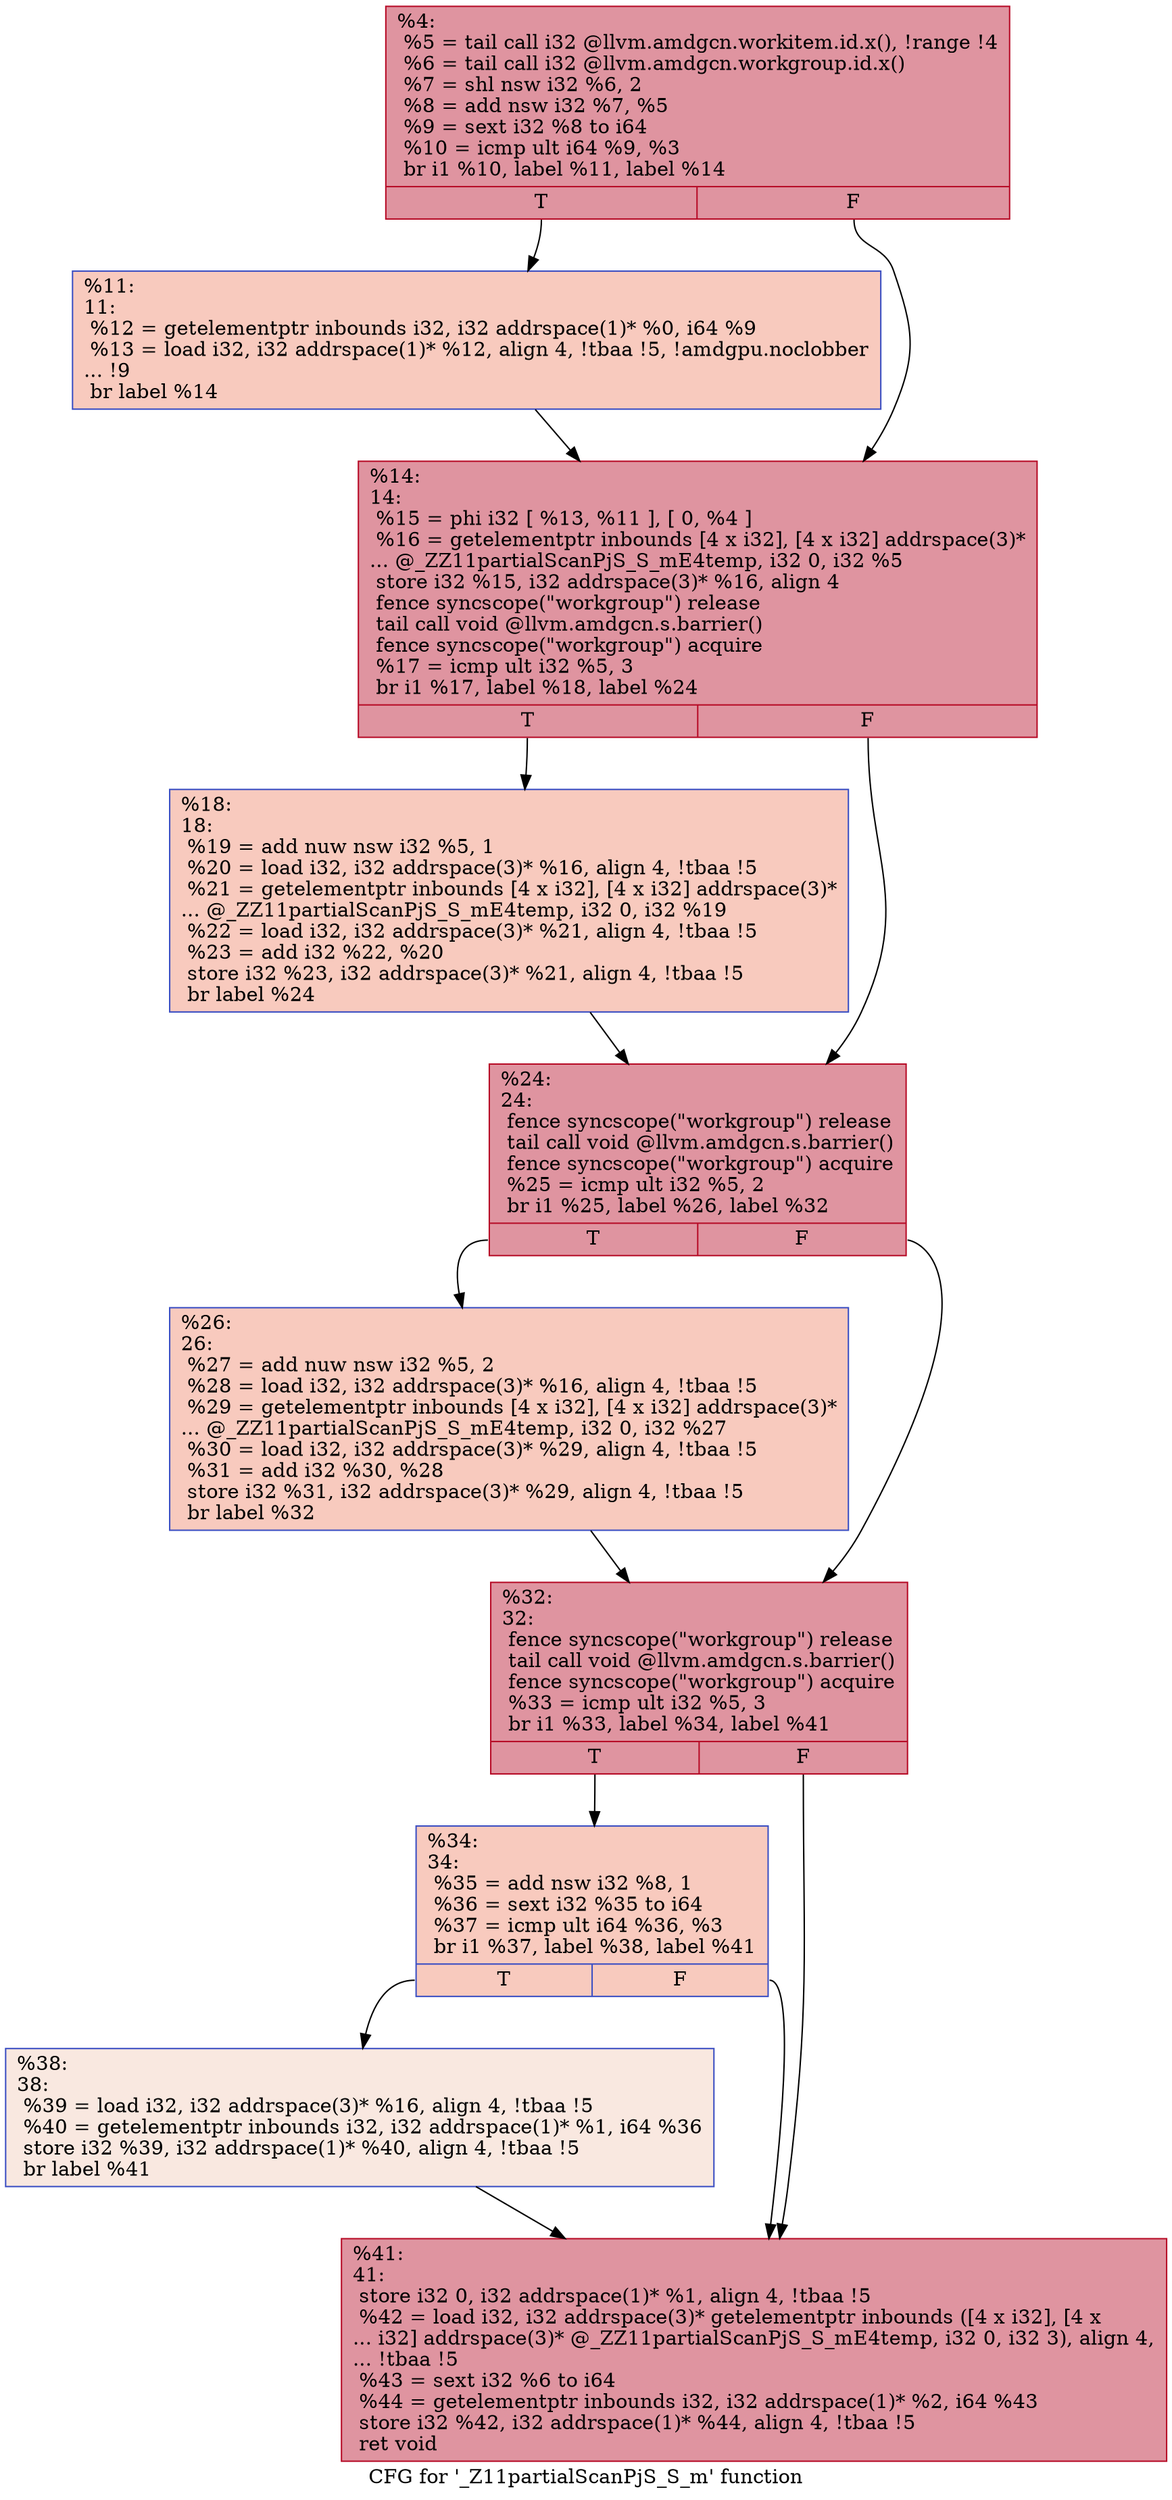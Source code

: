 digraph "CFG for '_Z11partialScanPjS_S_m' function" {
	label="CFG for '_Z11partialScanPjS_S_m' function";

	Node0x4682420 [shape=record,color="#b70d28ff", style=filled, fillcolor="#b70d2870",label="{%4:\l  %5 = tail call i32 @llvm.amdgcn.workitem.id.x(), !range !4\l  %6 = tail call i32 @llvm.amdgcn.workgroup.id.x()\l  %7 = shl nsw i32 %6, 2\l  %8 = add nsw i32 %7, %5\l  %9 = sext i32 %8 to i64\l  %10 = icmp ult i64 %9, %3\l  br i1 %10, label %11, label %14\l|{<s0>T|<s1>F}}"];
	Node0x4682420:s0 -> Node0x4682470;
	Node0x4682420:s1 -> Node0x4683cb0;
	Node0x4682470 [shape=record,color="#3d50c3ff", style=filled, fillcolor="#ef886b70",label="{%11:\l11:                                               \l  %12 = getelementptr inbounds i32, i32 addrspace(1)* %0, i64 %9\l  %13 = load i32, i32 addrspace(1)* %12, align 4, !tbaa !5, !amdgpu.noclobber\l... !9\l  br label %14\l}"];
	Node0x4682470 -> Node0x4683cb0;
	Node0x4683cb0 [shape=record,color="#b70d28ff", style=filled, fillcolor="#b70d2870",label="{%14:\l14:                                               \l  %15 = phi i32 [ %13, %11 ], [ 0, %4 ]\l  %16 = getelementptr inbounds [4 x i32], [4 x i32] addrspace(3)*\l... @_ZZ11partialScanPjS_S_mE4temp, i32 0, i32 %5\l  store i32 %15, i32 addrspace(3)* %16, align 4\l  fence syncscope(\"workgroup\") release\l  tail call void @llvm.amdgcn.s.barrier()\l  fence syncscope(\"workgroup\") acquire\l  %17 = icmp ult i32 %5, 3\l  br i1 %17, label %18, label %24\l|{<s0>T|<s1>F}}"];
	Node0x4683cb0:s0 -> Node0x46848b0;
	Node0x4683cb0:s1 -> Node0x4684900;
	Node0x46848b0 [shape=record,color="#3d50c3ff", style=filled, fillcolor="#ef886b70",label="{%18:\l18:                                               \l  %19 = add nuw nsw i32 %5, 1\l  %20 = load i32, i32 addrspace(3)* %16, align 4, !tbaa !5\l  %21 = getelementptr inbounds [4 x i32], [4 x i32] addrspace(3)*\l... @_ZZ11partialScanPjS_S_mE4temp, i32 0, i32 %19\l  %22 = load i32, i32 addrspace(3)* %21, align 4, !tbaa !5\l  %23 = add i32 %22, %20\l  store i32 %23, i32 addrspace(3)* %21, align 4, !tbaa !5\l  br label %24\l}"];
	Node0x46848b0 -> Node0x4684900;
	Node0x4684900 [shape=record,color="#b70d28ff", style=filled, fillcolor="#b70d2870",label="{%24:\l24:                                               \l  fence syncscope(\"workgroup\") release\l  tail call void @llvm.amdgcn.s.barrier()\l  fence syncscope(\"workgroup\") acquire\l  %25 = icmp ult i32 %5, 2\l  br i1 %25, label %26, label %32\l|{<s0>T|<s1>F}}"];
	Node0x4684900:s0 -> Node0x4685680;
	Node0x4684900:s1 -> Node0x46856d0;
	Node0x4685680 [shape=record,color="#3d50c3ff", style=filled, fillcolor="#ef886b70",label="{%26:\l26:                                               \l  %27 = add nuw nsw i32 %5, 2\l  %28 = load i32, i32 addrspace(3)* %16, align 4, !tbaa !5\l  %29 = getelementptr inbounds [4 x i32], [4 x i32] addrspace(3)*\l... @_ZZ11partialScanPjS_S_mE4temp, i32 0, i32 %27\l  %30 = load i32, i32 addrspace(3)* %29, align 4, !tbaa !5\l  %31 = add i32 %30, %28\l  store i32 %31, i32 addrspace(3)* %29, align 4, !tbaa !5\l  br label %32\l}"];
	Node0x4685680 -> Node0x46856d0;
	Node0x46856d0 [shape=record,color="#b70d28ff", style=filled, fillcolor="#b70d2870",label="{%32:\l32:                                               \l  fence syncscope(\"workgroup\") release\l  tail call void @llvm.amdgcn.s.barrier()\l  fence syncscope(\"workgroup\") acquire\l  %33 = icmp ult i32 %5, 3\l  br i1 %33, label %34, label %41\l|{<s0>T|<s1>F}}"];
	Node0x46856d0:s0 -> Node0x4685ed0;
	Node0x46856d0:s1 -> Node0x4685f20;
	Node0x4685ed0 [shape=record,color="#3d50c3ff", style=filled, fillcolor="#ef886b70",label="{%34:\l34:                                               \l  %35 = add nsw i32 %8, 1\l  %36 = sext i32 %35 to i64\l  %37 = icmp ult i64 %36, %3\l  br i1 %37, label %38, label %41\l|{<s0>T|<s1>F}}"];
	Node0x4685ed0:s0 -> Node0x46861b0;
	Node0x4685ed0:s1 -> Node0x4685f20;
	Node0x46861b0 [shape=record,color="#3d50c3ff", style=filled, fillcolor="#f1ccb870",label="{%38:\l38:                                               \l  %39 = load i32, i32 addrspace(3)* %16, align 4, !tbaa !5\l  %40 = getelementptr inbounds i32, i32 addrspace(1)* %1, i64 %36\l  store i32 %39, i32 addrspace(1)* %40, align 4, !tbaa !5\l  br label %41\l}"];
	Node0x46861b0 -> Node0x4685f20;
	Node0x4685f20 [shape=record,color="#b70d28ff", style=filled, fillcolor="#b70d2870",label="{%41:\l41:                                               \l  store i32 0, i32 addrspace(1)* %1, align 4, !tbaa !5\l  %42 = load i32, i32 addrspace(3)* getelementptr inbounds ([4 x i32], [4 x\l... i32] addrspace(3)* @_ZZ11partialScanPjS_S_mE4temp, i32 0, i32 3), align 4,\l... !tbaa !5\l  %43 = sext i32 %6 to i64\l  %44 = getelementptr inbounds i32, i32 addrspace(1)* %2, i64 %43\l  store i32 %42, i32 addrspace(1)* %44, align 4, !tbaa !5\l  ret void\l}"];
}
